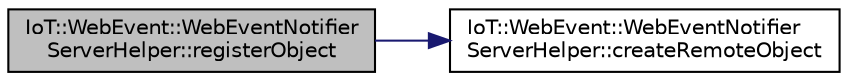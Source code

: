 digraph "IoT::WebEvent::WebEventNotifierServerHelper::registerObject"
{
 // LATEX_PDF_SIZE
  edge [fontname="Helvetica",fontsize="10",labelfontname="Helvetica",labelfontsize="10"];
  node [fontname="Helvetica",fontsize="10",shape=record];
  rankdir="LR";
  Node1 [label="IoT::WebEvent::WebEventNotifier\lServerHelper::registerObject",height=0.2,width=0.4,color="black", fillcolor="grey75", style="filled", fontcolor="black",tooltip="Creates and returns a RemoteObject wrapper for the given IoT::WebEvent::WebEventNotifier instance."];
  Node1 -> Node2 [color="midnightblue",fontsize="10",style="solid"];
  Node2 [label="IoT::WebEvent::WebEventNotifier\lServerHelper::createRemoteObject",height=0.2,width=0.4,color="black", fillcolor="white", style="filled",URL="$classIoT_1_1WebEvent_1_1WebEventNotifierServerHelper.html#a788f18981b992be10df02fa2393a75dd",tooltip="Destroys the WebEventNotifierServerHelper."];
}
